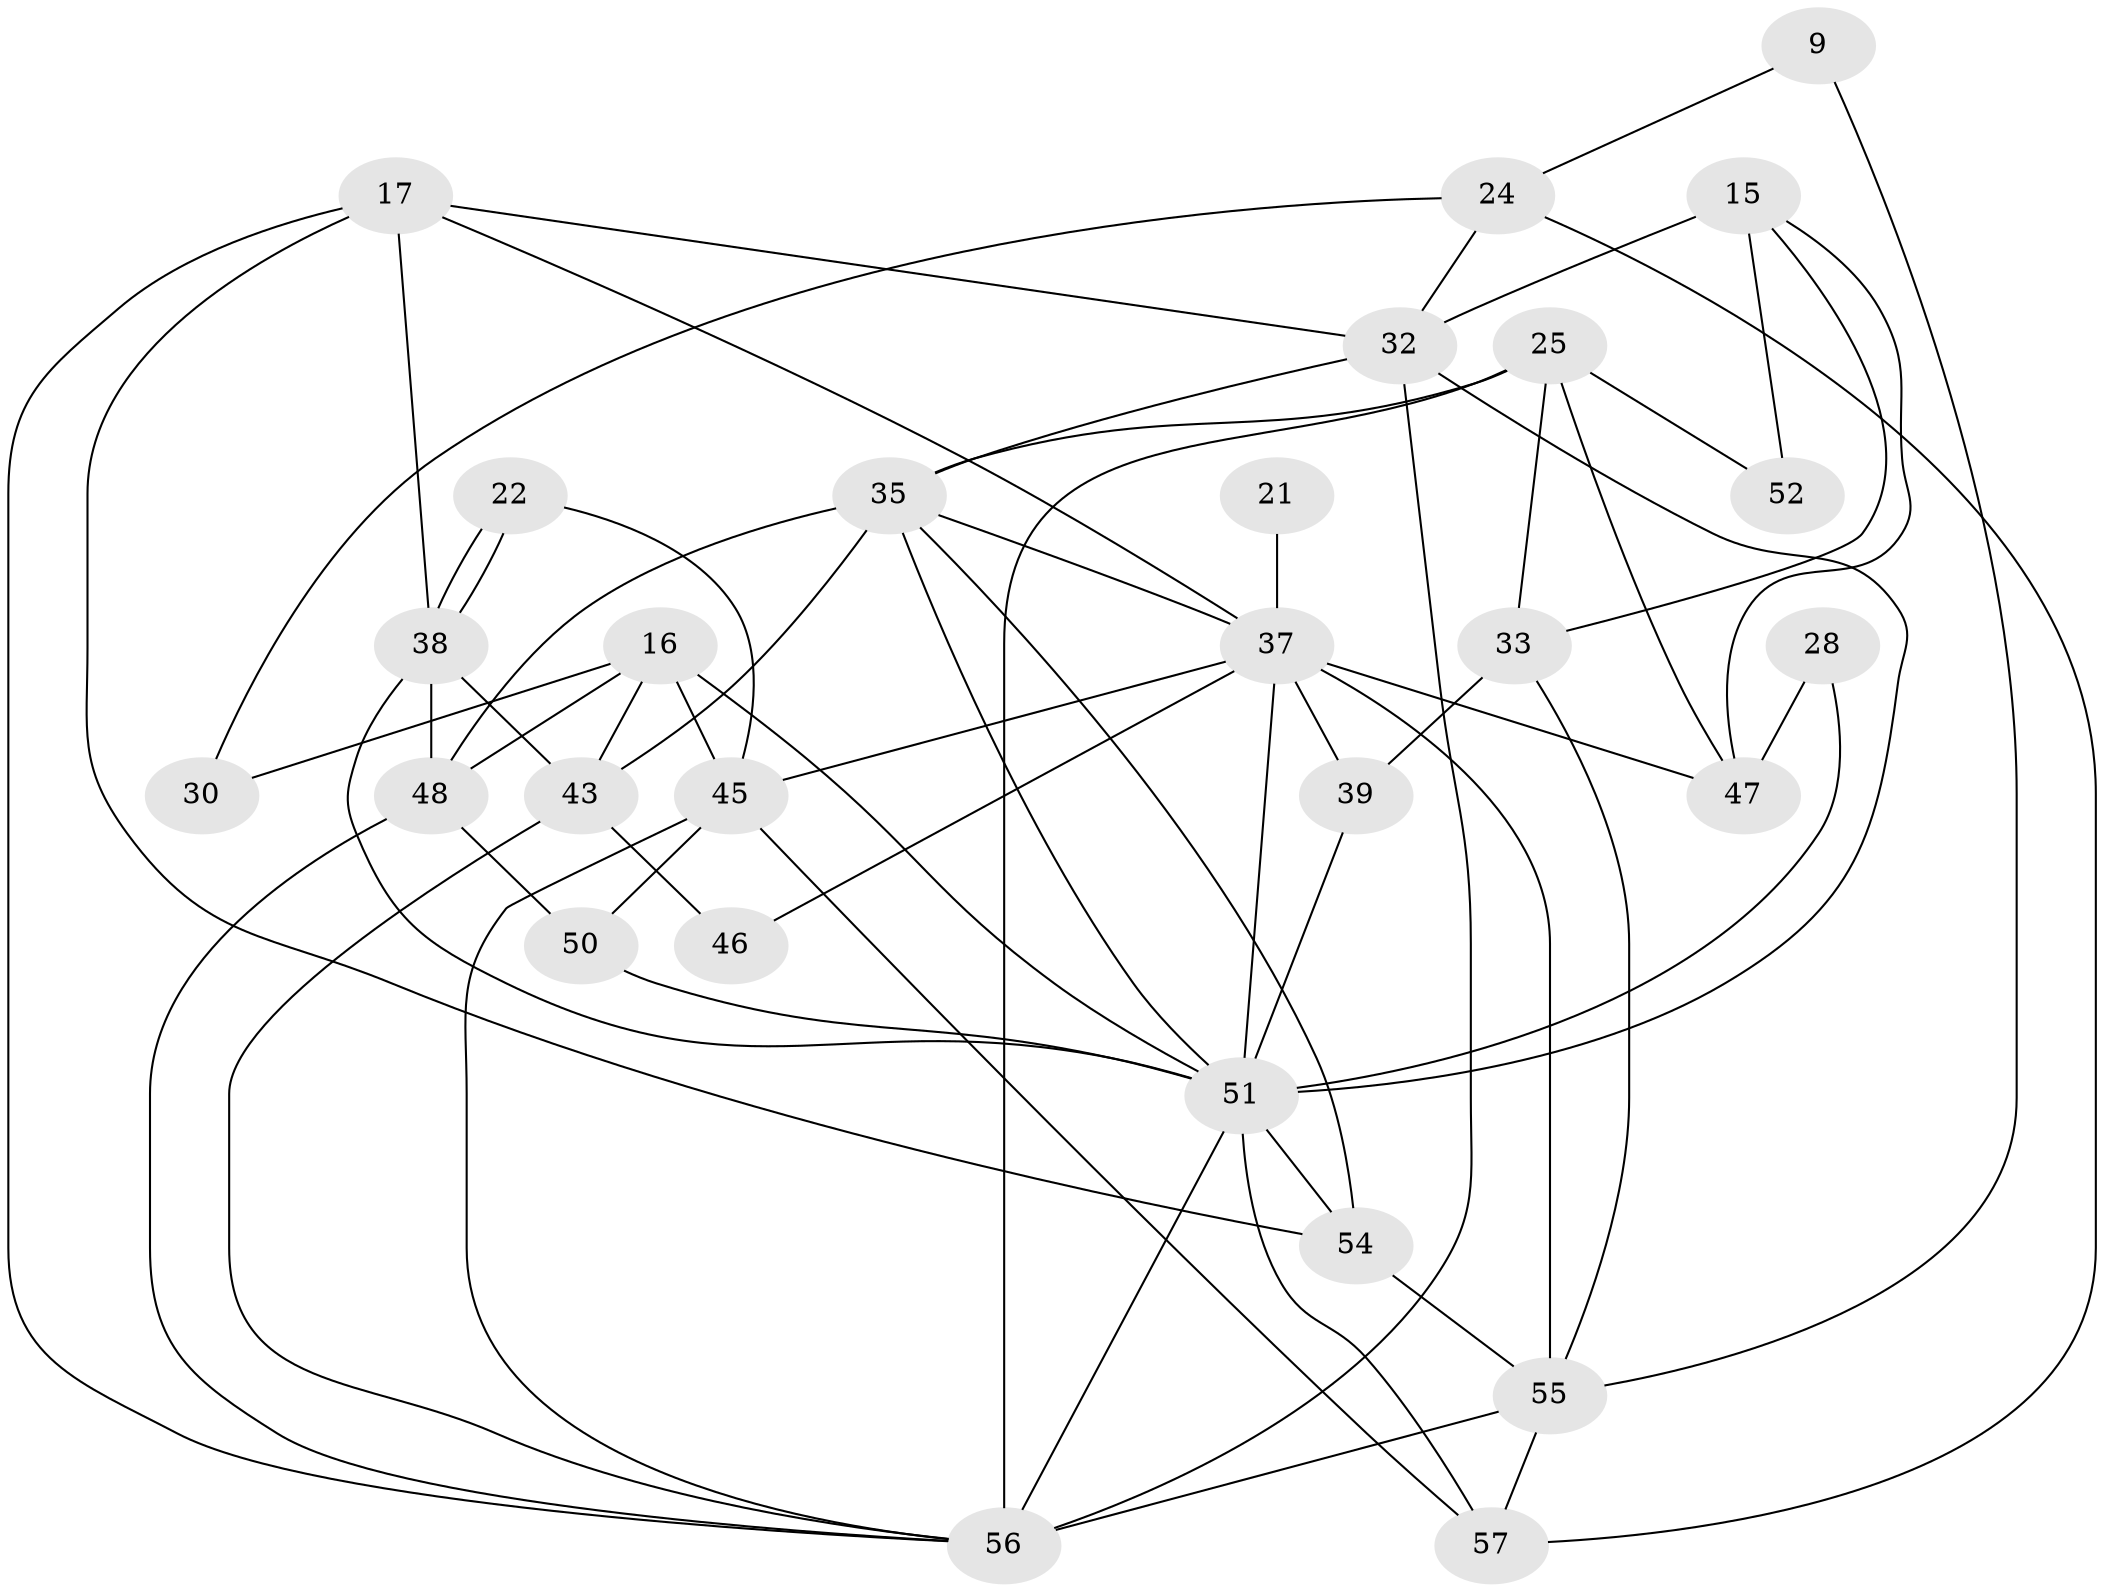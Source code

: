 // original degree distribution, {3: 0.2982456140350877, 4: 0.24561403508771928, 2: 0.14035087719298245, 5: 0.15789473684210525, 6: 0.08771929824561403, 7: 0.03508771929824561, 8: 0.03508771929824561}
// Generated by graph-tools (version 1.1) at 2025/49/03/09/25 04:49:33]
// undirected, 28 vertices, 64 edges
graph export_dot {
graph [start="1"]
  node [color=gray90,style=filled];
  9;
  15 [super="+14"];
  16 [super="+3"];
  17 [super="+4+7"];
  21;
  22;
  24;
  25 [super="+1"];
  28;
  30;
  32 [super="+8"];
  33 [super="+31"];
  35 [super="+10+29"];
  37 [super="+23+34"];
  38;
  39;
  43;
  45;
  46;
  47;
  48 [super="+12+44"];
  50;
  51 [super="+41+49+40"];
  52;
  54 [super="+42"];
  55 [super="+13"];
  56 [super="+53"];
  57 [super="+11"];
  9 -- 24;
  9 -- 55;
  15 -- 47;
  15 -- 52;
  15 -- 32 [weight=2];
  15 -- 33;
  16 -- 30;
  16 -- 45 [weight=2];
  16 -- 43;
  16 -- 48;
  16 -- 51;
  17 -- 32;
  17 -- 37 [weight=2];
  17 -- 38 [weight=2];
  17 -- 56;
  17 -- 54;
  21 -- 37 [weight=2];
  22 -- 45;
  22 -- 38;
  22 -- 38;
  24 -- 57;
  24 -- 32;
  24 -- 30;
  25 -- 33;
  25 -- 47;
  25 -- 52;
  25 -- 56 [weight=2];
  25 -- 35 [weight=2];
  28 -- 47;
  28 -- 51;
  32 -- 51 [weight=2];
  32 -- 56 [weight=2];
  32 -- 35;
  33 -- 39 [weight=2];
  33 -- 55 [weight=2];
  35 -- 37 [weight=2];
  35 -- 48 [weight=2];
  35 -- 54;
  35 -- 43;
  35 -- 51;
  37 -- 47 [weight=2];
  37 -- 39 [weight=2];
  37 -- 55;
  37 -- 45;
  37 -- 46;
  37 -- 51 [weight=2];
  38 -- 43;
  38 -- 48 [weight=2];
  38 -- 51;
  39 -- 51 [weight=2];
  43 -- 56;
  43 -- 46;
  45 -- 50;
  45 -- 56;
  45 -- 57;
  48 -- 50;
  48 -- 56;
  50 -- 51;
  51 -- 57;
  51 -- 54 [weight=2];
  51 -- 56 [weight=2];
  54 -- 55;
  55 -- 56;
  55 -- 57;
}
